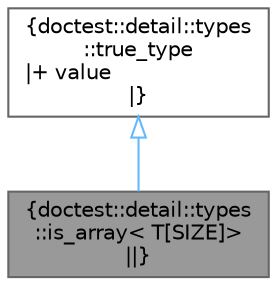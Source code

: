 digraph "doctest::detail::types::is_array&lt; T[SIZE]&gt;"
{
 // LATEX_PDF_SIZE
  bgcolor="transparent";
  edge [fontname=Helvetica,fontsize=10,labelfontname=Helvetica,labelfontsize=10];
  node [fontname=Helvetica,fontsize=10,shape=box,height=0.2,width=0.4];
  Node1 [label="{doctest::detail::types\l::is_array\< T[SIZE]\>\n||}",height=0.2,width=0.4,color="gray40", fillcolor="grey60", style="filled", fontcolor="black",tooltip=" "];
  Node2 -> Node1 [dir="back",color="steelblue1",style="solid",arrowtail="onormal"];
  Node2 [label="{doctest::detail::types\l::true_type\n|+ value\l|}",height=0.2,width=0.4,color="gray40", fillcolor="white", style="filled",URL="$structdoctest_1_1detail_1_1types_1_1true__type.html",tooltip=" "];
}
